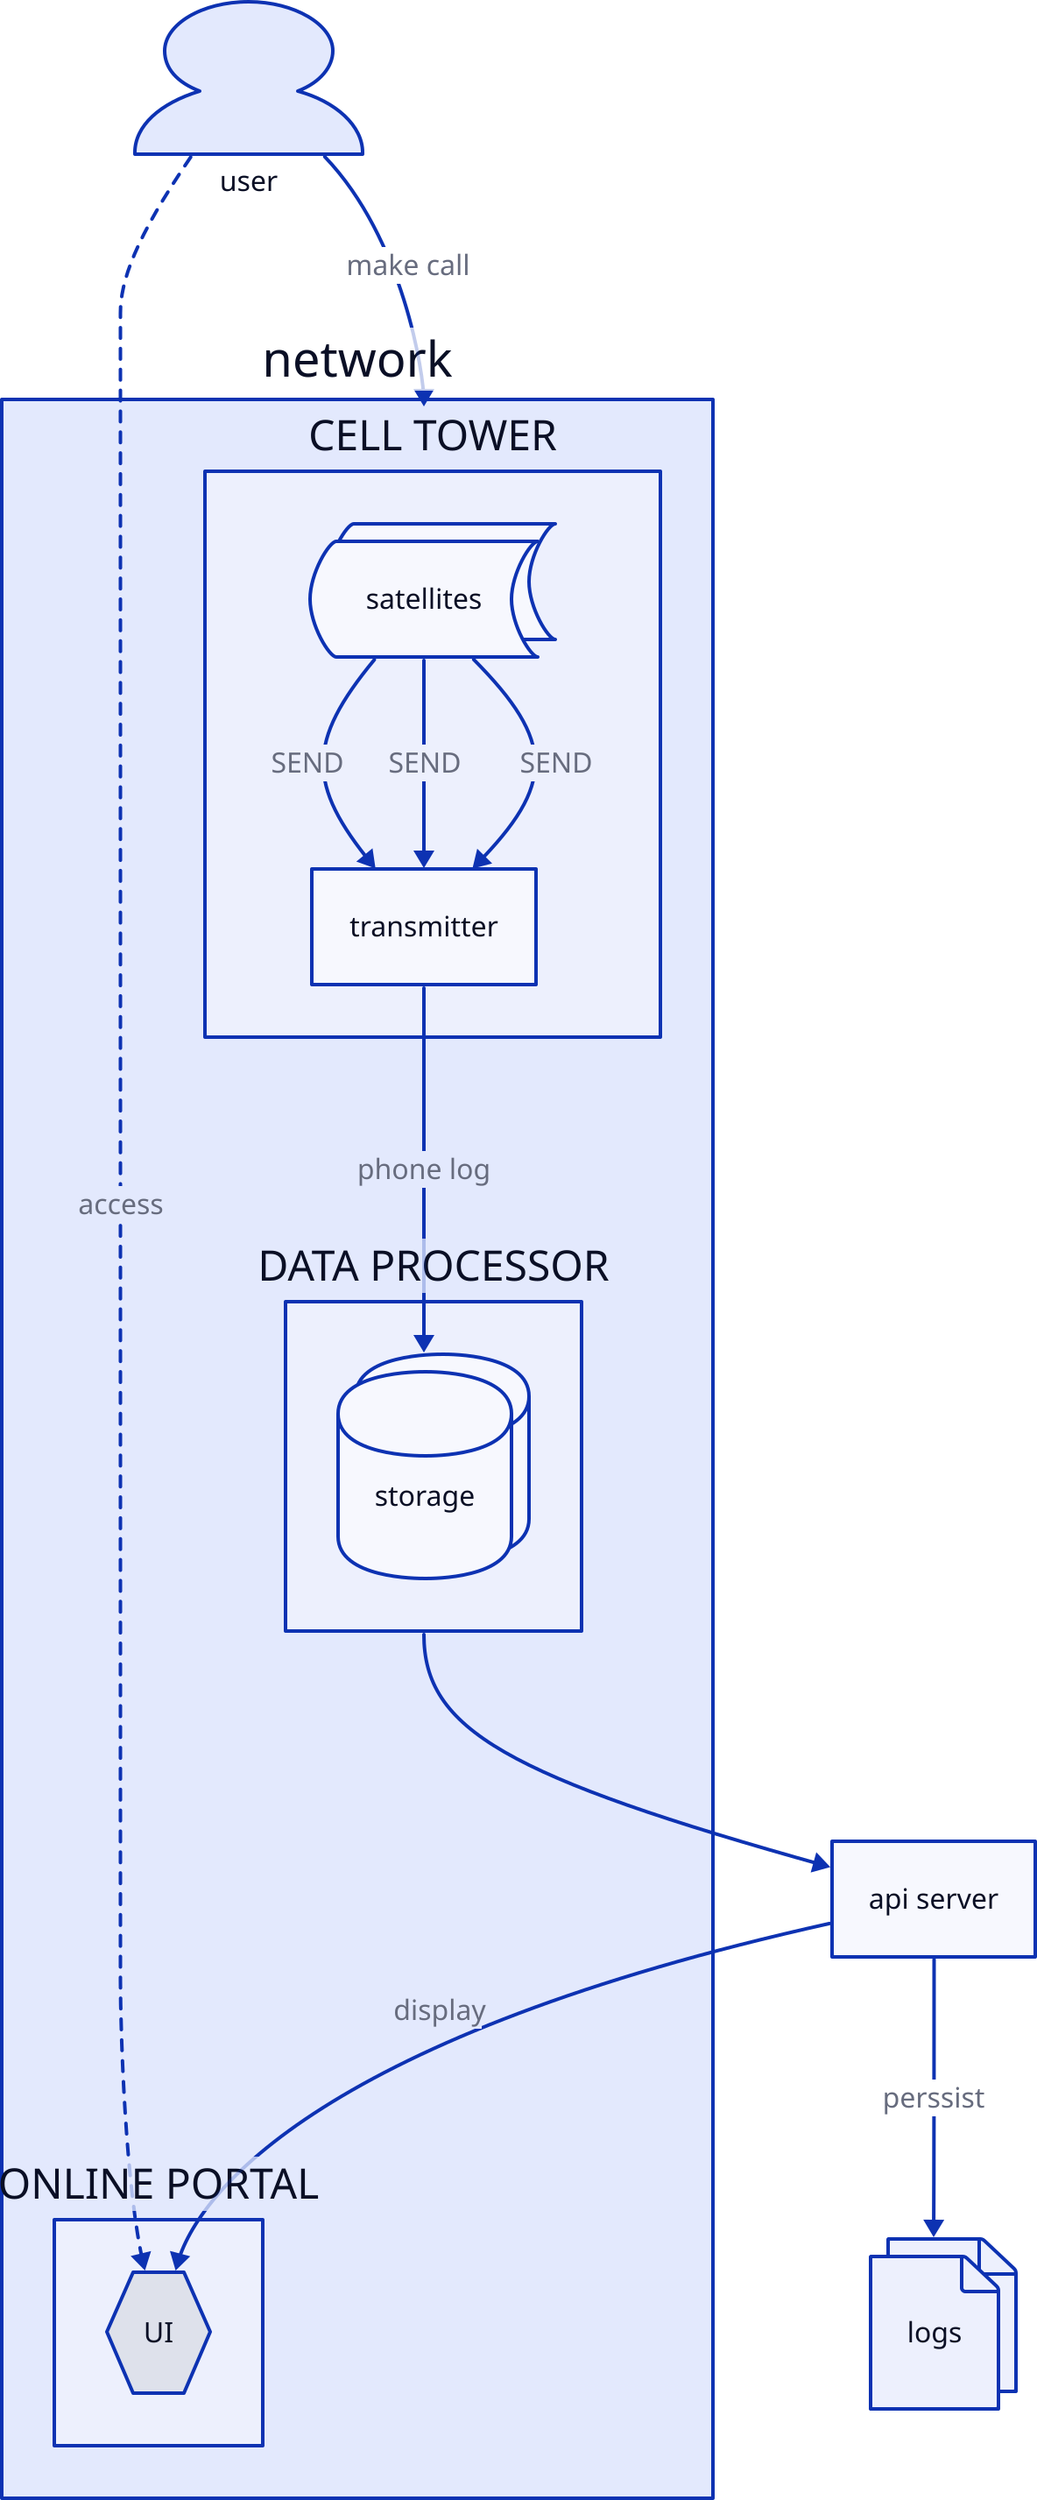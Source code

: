 vars: {
    d2-config: {
        theme-id: 300
        layout-engine: elk
        pad: 0
    }
}

user: {
    shape: person
    width: 130
}

network: {
    CELL TOWER: {
        satellites: {
            shape: stored_data
            style.multiple: true
        }
        transmitter
        satellites -> transmitter: SEND
        satellites -> transmitter: SEND
        satellites -> transmitter: SEND
    }
    ONLINE PORTAL: {
        UI: {
            shape: hexagon
        }
    }
    DATA PROCESSOR: {
        storage: {
            shape: cylinder
            style.multiple: true
        }
    }
    cell tower.transmitter -> DATA PROCESSOR.storage: phone log
}

user -> network.cell tower: make call
user -> network.online portal.ui: access {
    style.stroke-dash: 3
}


api server -> network.online portal.ui: display
api server -> logs: perssist

logs: {
    shape: page
    style.multiple: true
}

network.data processor -> api server